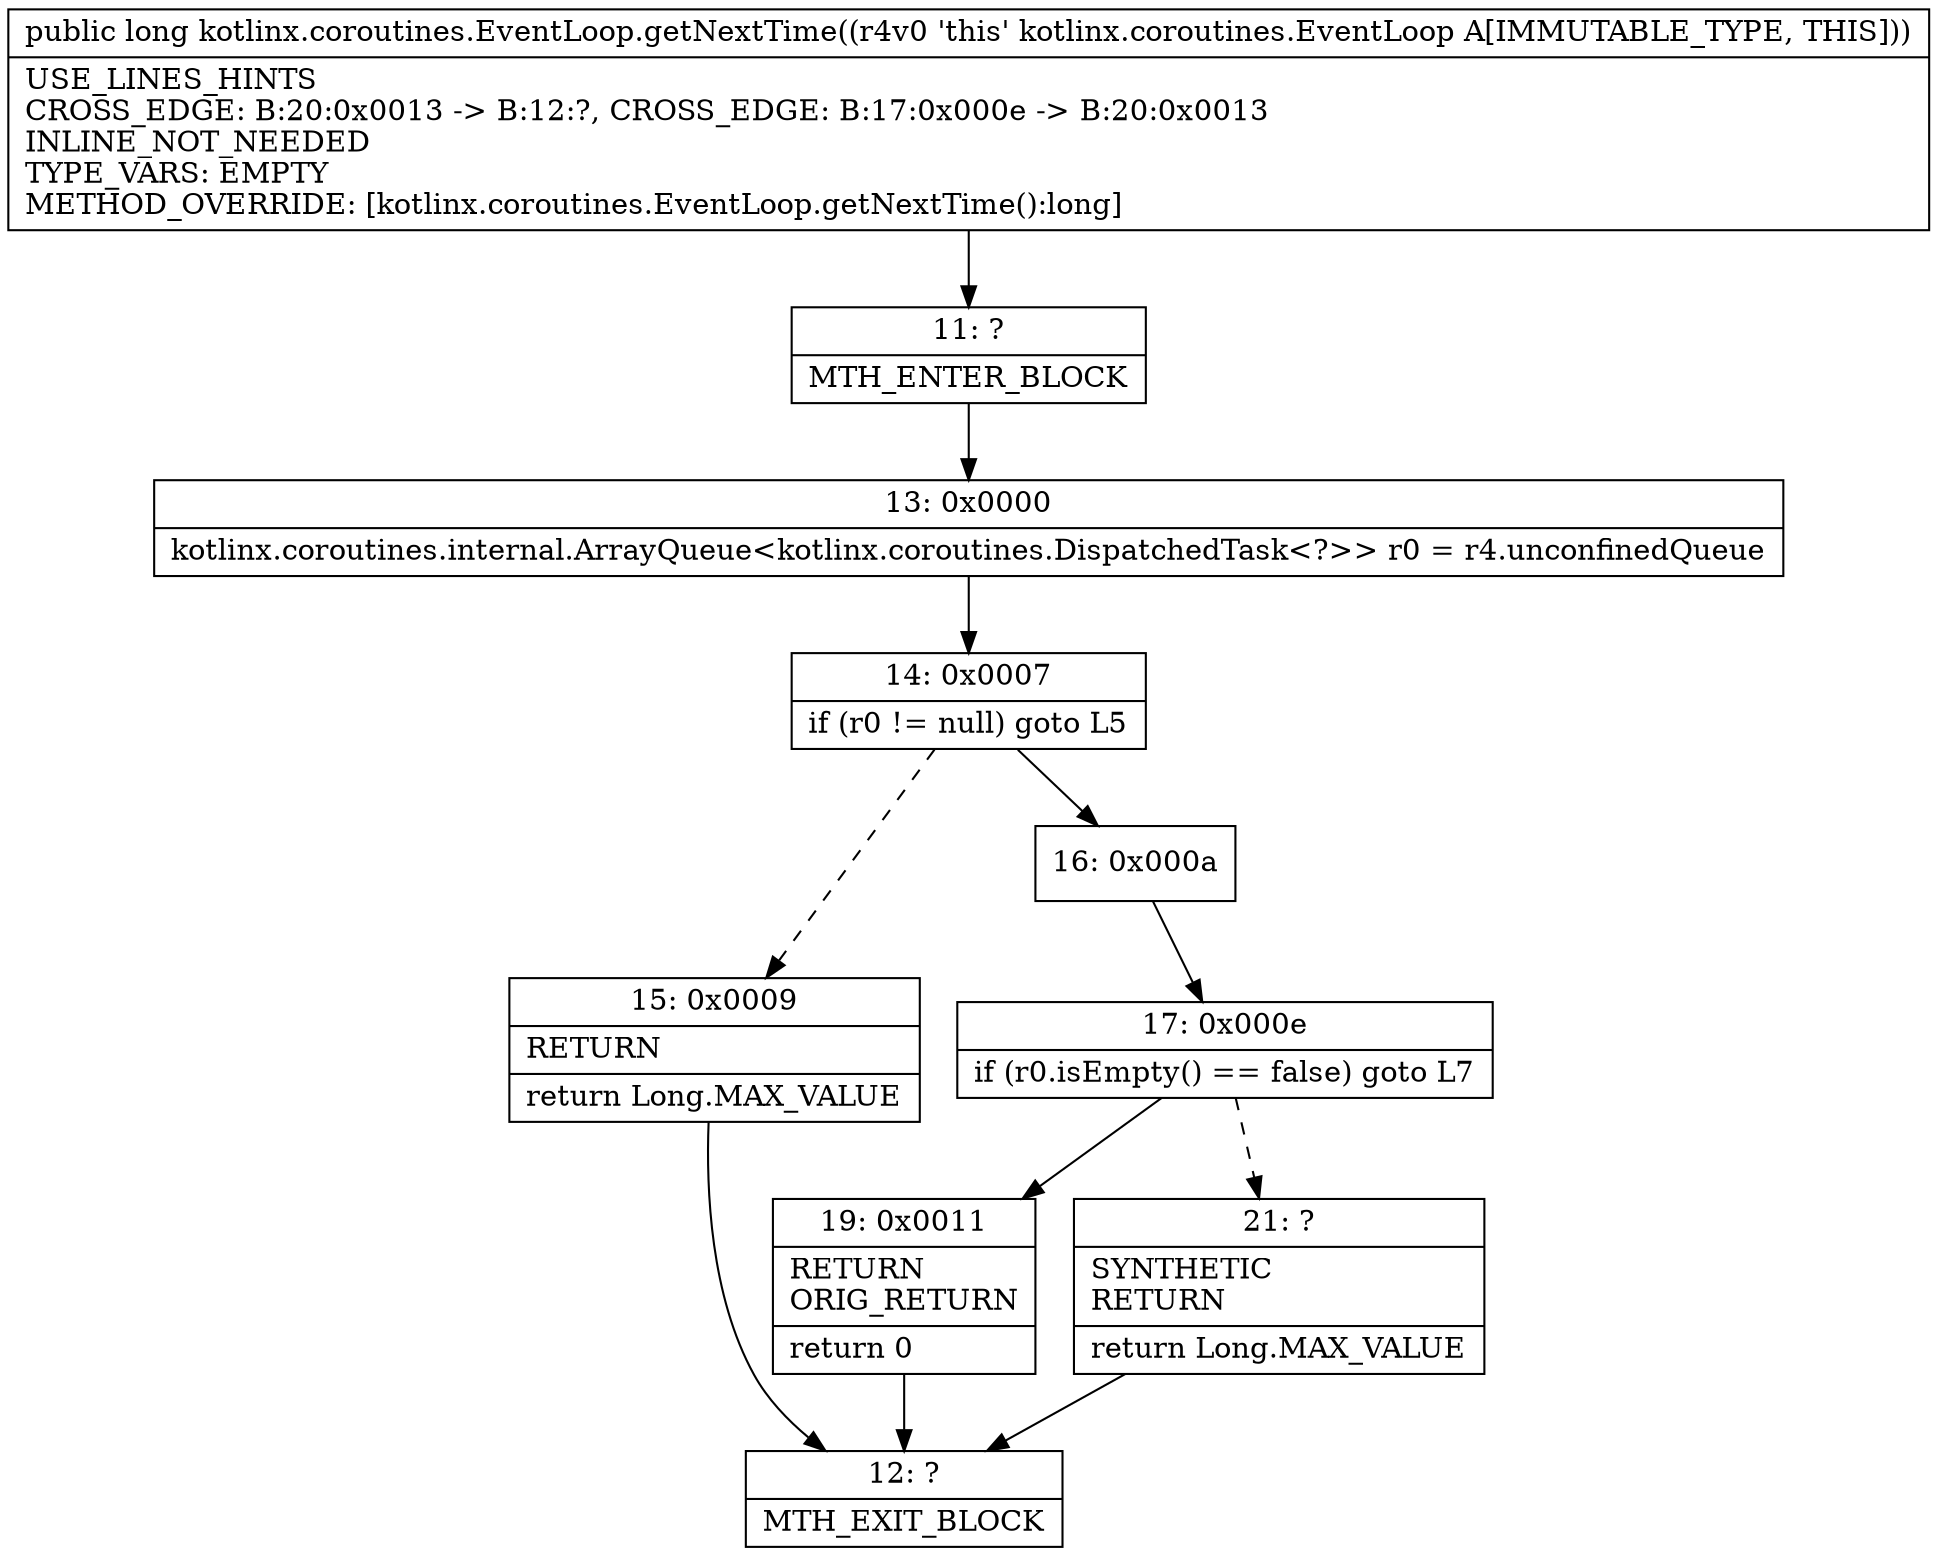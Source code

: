 digraph "CFG forkotlinx.coroutines.EventLoop.getNextTime()J" {
Node_11 [shape=record,label="{11\:\ ?|MTH_ENTER_BLOCK\l}"];
Node_13 [shape=record,label="{13\:\ 0x0000|kotlinx.coroutines.internal.ArrayQueue\<kotlinx.coroutines.DispatchedTask\<?\>\> r0 = r4.unconfinedQueue\l}"];
Node_14 [shape=record,label="{14\:\ 0x0007|if (r0 != null) goto L5\l}"];
Node_15 [shape=record,label="{15\:\ 0x0009|RETURN\l|return Long.MAX_VALUE\l}"];
Node_12 [shape=record,label="{12\:\ ?|MTH_EXIT_BLOCK\l}"];
Node_16 [shape=record,label="{16\:\ 0x000a}"];
Node_17 [shape=record,label="{17\:\ 0x000e|if (r0.isEmpty() == false) goto L7\l}"];
Node_19 [shape=record,label="{19\:\ 0x0011|RETURN\lORIG_RETURN\l|return 0\l}"];
Node_21 [shape=record,label="{21\:\ ?|SYNTHETIC\lRETURN\l|return Long.MAX_VALUE\l}"];
MethodNode[shape=record,label="{public long kotlinx.coroutines.EventLoop.getNextTime((r4v0 'this' kotlinx.coroutines.EventLoop A[IMMUTABLE_TYPE, THIS]))  | USE_LINES_HINTS\lCROSS_EDGE: B:20:0x0013 \-\> B:12:?, CROSS_EDGE: B:17:0x000e \-\> B:20:0x0013\lINLINE_NOT_NEEDED\lTYPE_VARS: EMPTY\lMETHOD_OVERRIDE: [kotlinx.coroutines.EventLoop.getNextTime():long]\l}"];
MethodNode -> Node_11;Node_11 -> Node_13;
Node_13 -> Node_14;
Node_14 -> Node_15[style=dashed];
Node_14 -> Node_16;
Node_15 -> Node_12;
Node_16 -> Node_17;
Node_17 -> Node_19;
Node_17 -> Node_21[style=dashed];
Node_19 -> Node_12;
Node_21 -> Node_12;
}


